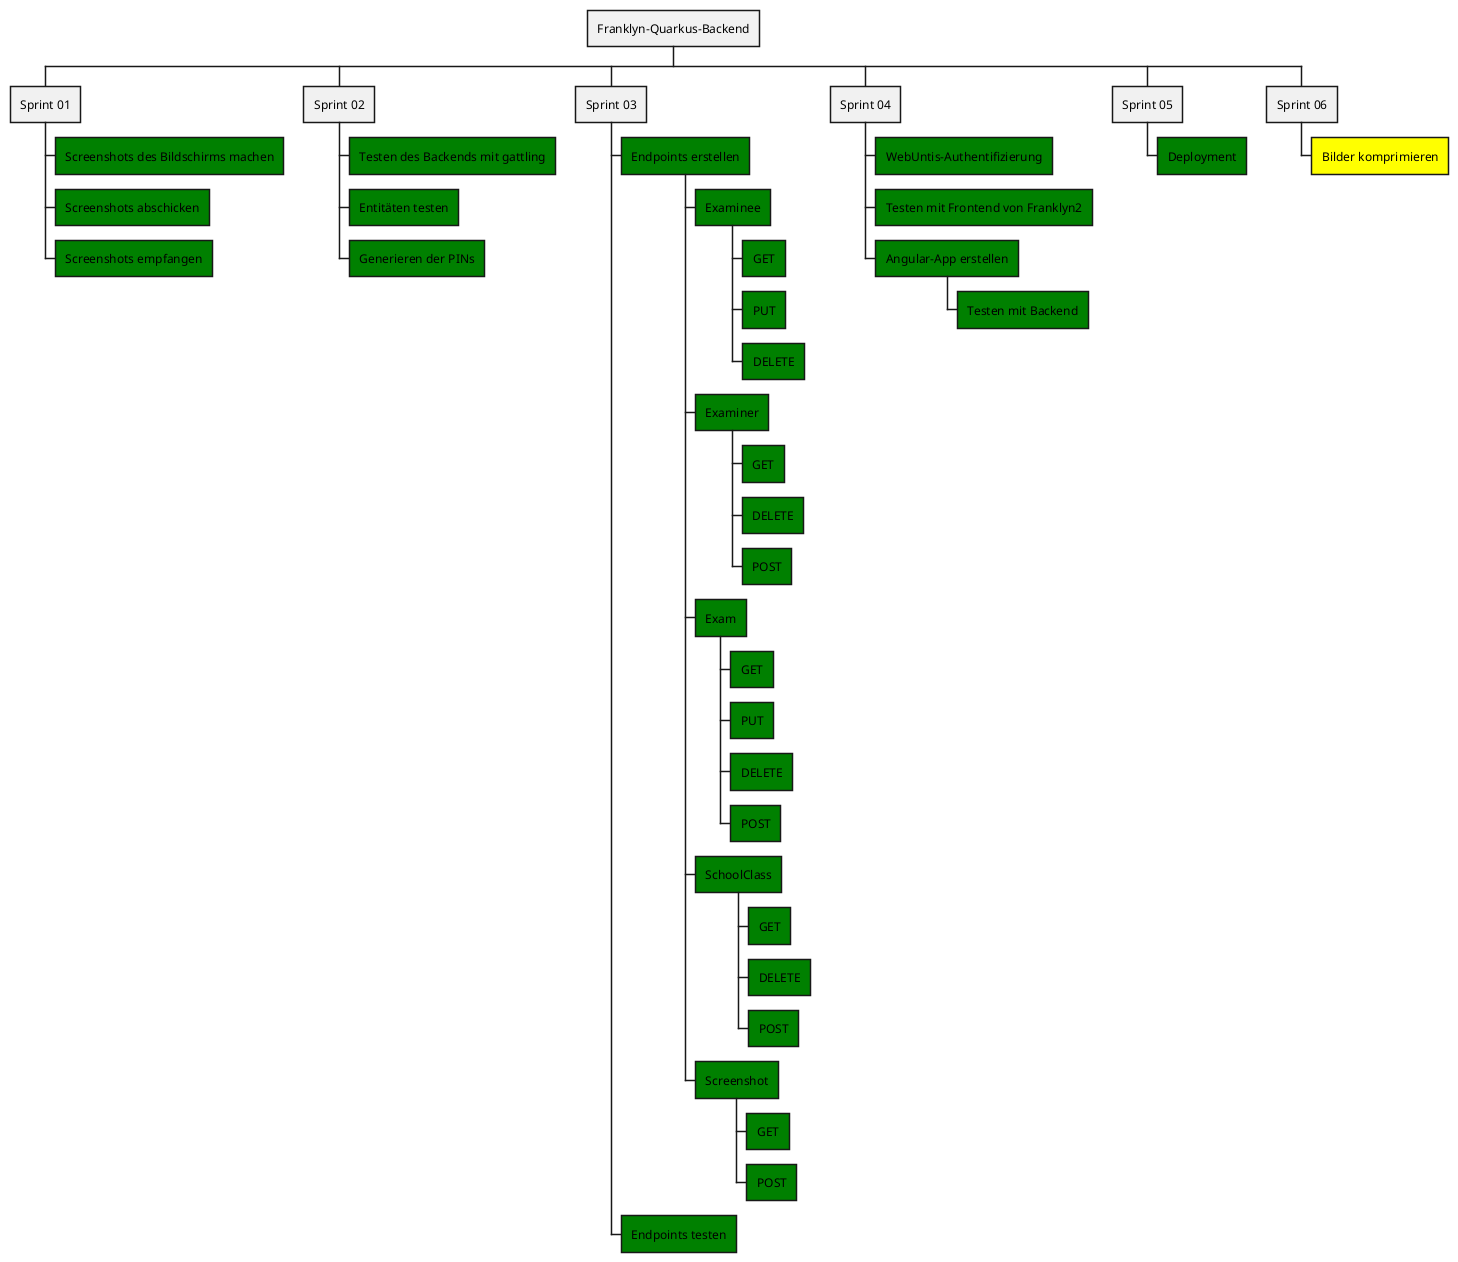 @startwbs
* Franklyn-Quarkus-Backend
** Sprint 01
***[#green] Screenshots des Bildschirms machen
***[#green] Screenshots abschicken
***[#green] Screenshots empfangen
** Sprint 02
***[#green] Testen des Backends mit gattling
***[#green] Entitäten testen
***[#green] Generieren der PINs
** Sprint 03
***[#green] Endpoints erstellen
****[#green] Examinee
*****[#green] GET
*****[#green] PUT
*****[#green] DELETE
****[#green] Examiner
*****[#green] GET
*****[#green] DELETE
*****[#green] POST
****[#green] Exam
*****[#green] GET
*****[#green] PUT
*****[#green] DELETE
*****[#green] POST
****[#green] SchoolClass
*****[#green] GET
*****[#green] DELETE
*****[#green] POST
****[#green] Screenshot
*****[#green] GET
*****[#green] POST
***[#green] Endpoints testen
** Sprint 04
***[#green] WebUntis-Authentifizierung
***[#green] Testen mit Frontend von Franklyn2
***[#green] Angular-App erstellen
****[#green] Testen mit Backend
** Sprint 05
***[#green] Deployment
** Sprint 06
***[#yellow] Bilder komprimieren
@endwbs